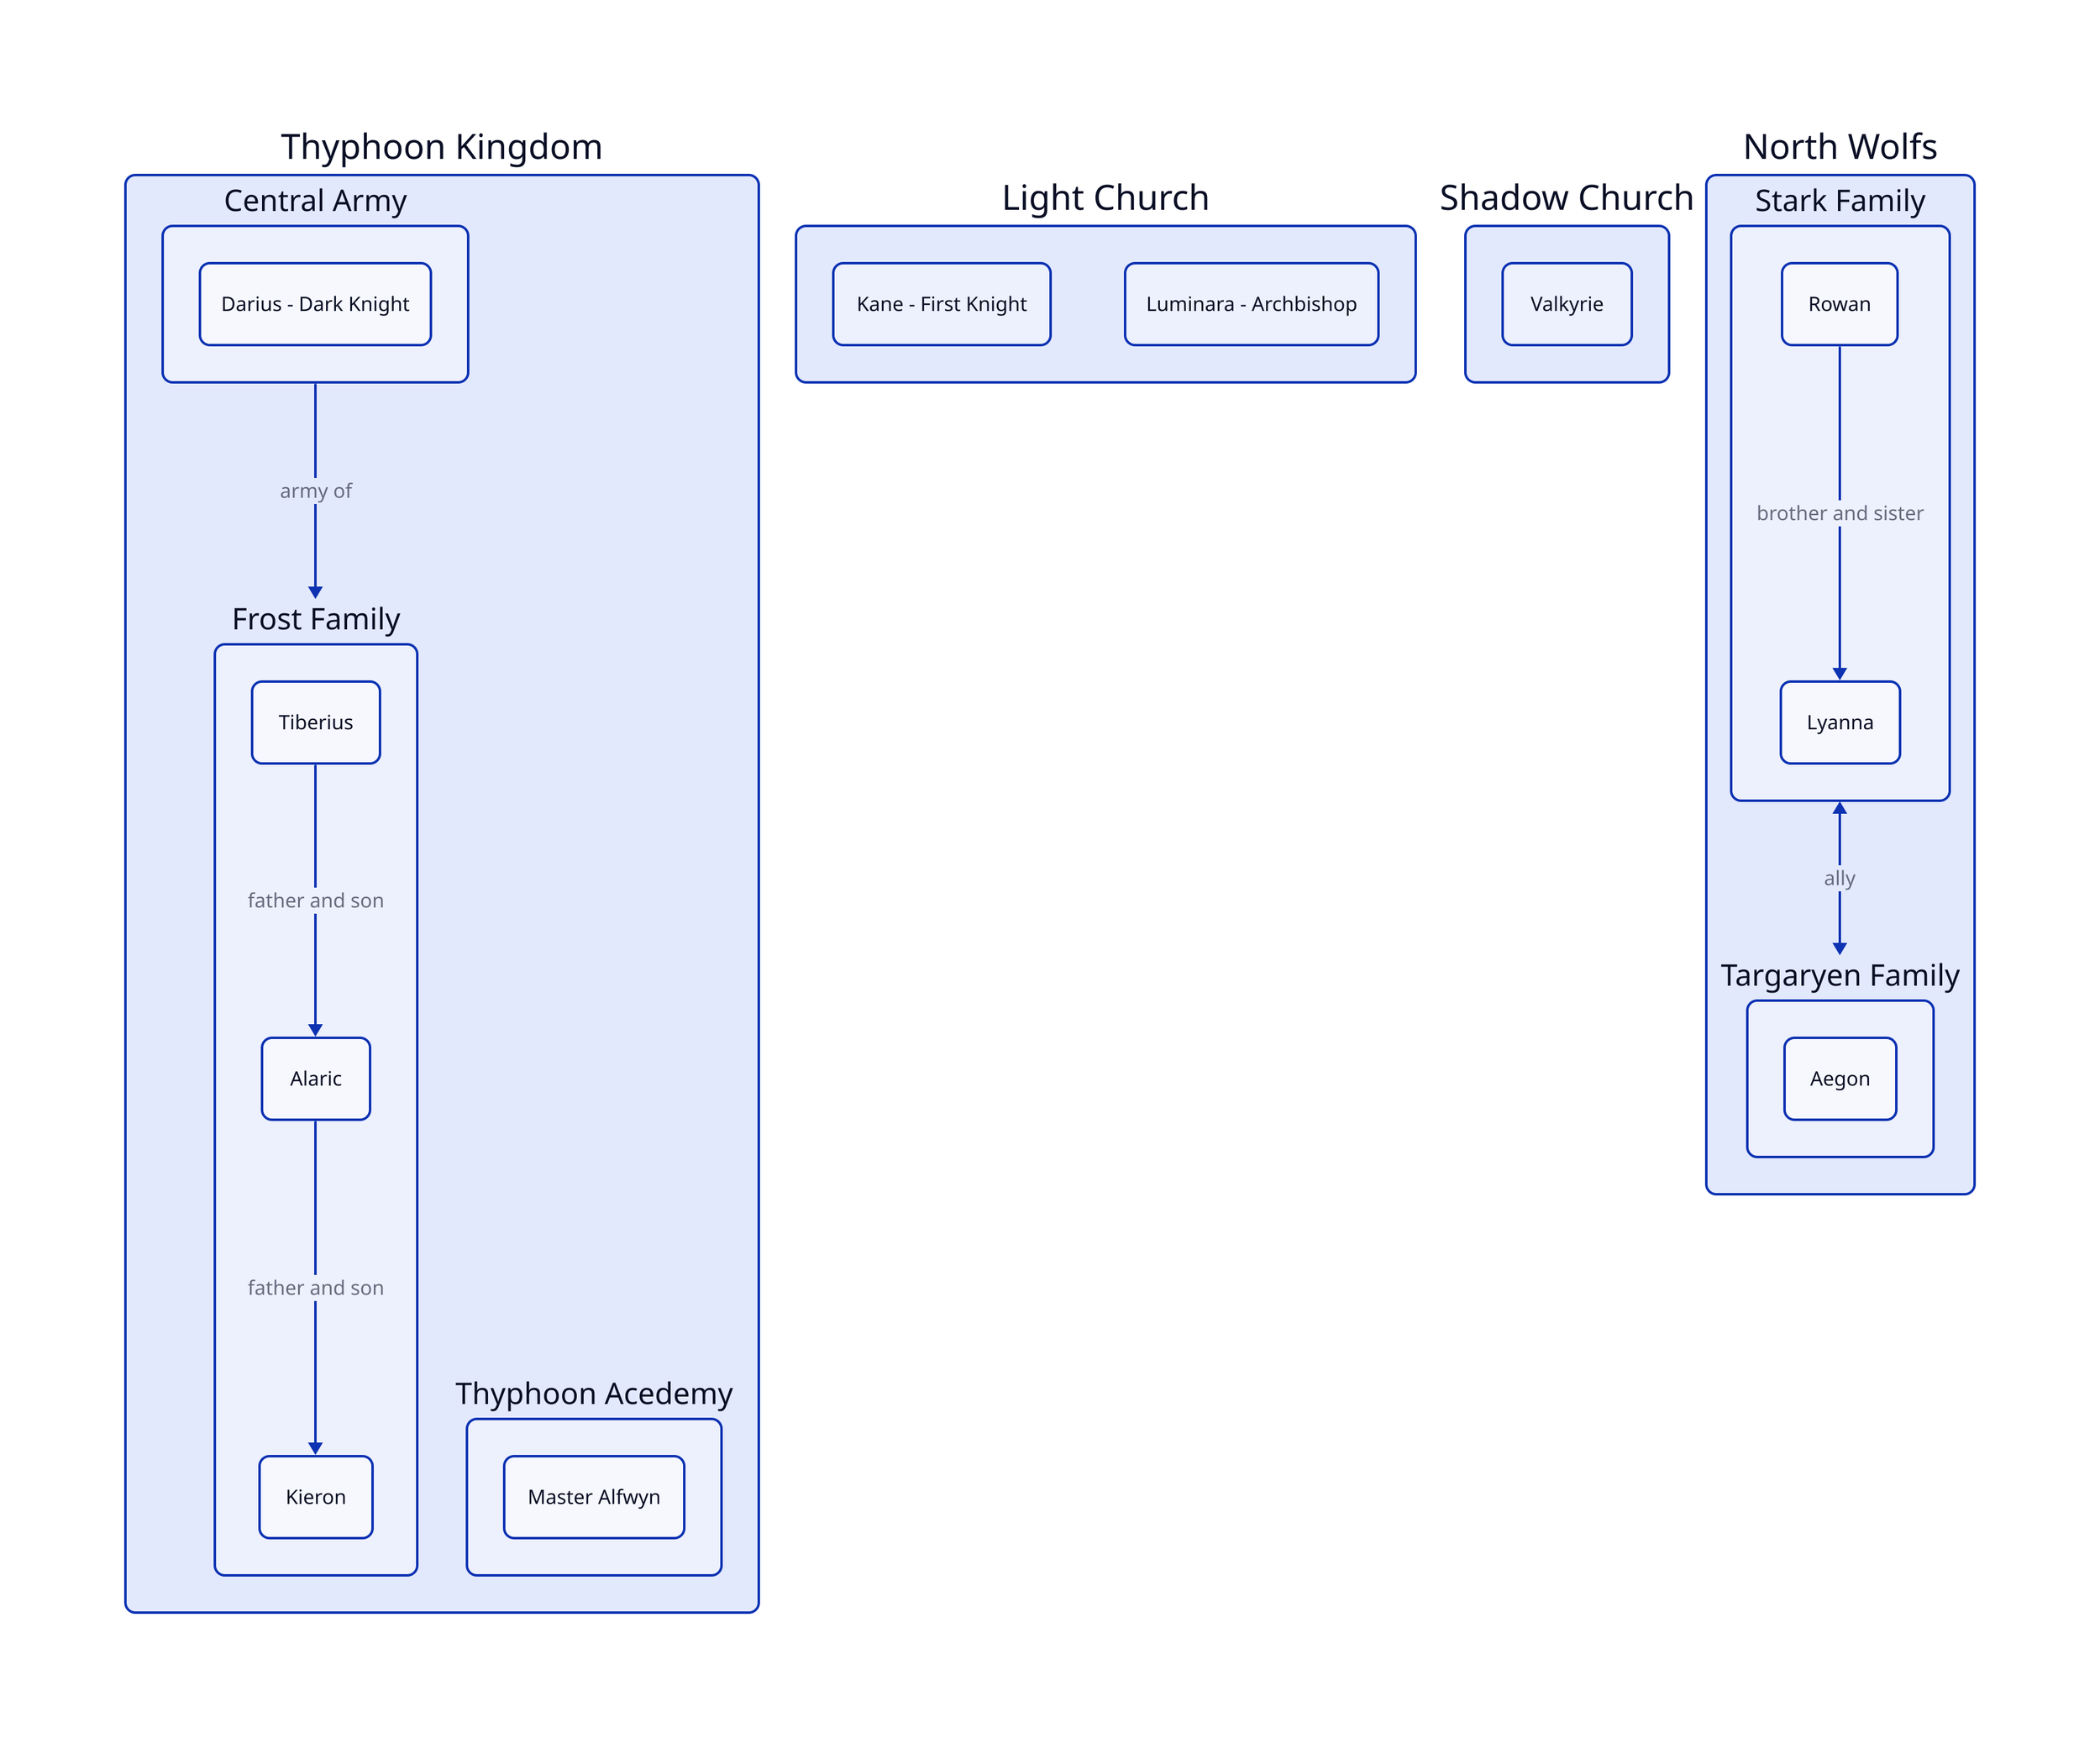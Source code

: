 **: {
  style: {
    border-radius: 8
  }
}

thyphoonKingdom: Thyphoon Kingdom {
  frostFamily: Frost Family {
    Tiberius -> Alaric: father and son
    Alaric -> Kieron: father and son
  }

  thyphoonAcedemy: Thyphoon Acedemy {
    Alfwyn: Master Alfwyn
  }

  centralArmy: Central Army {
    Darius: Darius - Dark Knight
  }

  centralArmy -> frostFamily: army of
}

northWolfs: North Wolfs {
  starkFamily: Stark Family {
    Rowan -> Lyanna: brother and sister
  }

  targaryenFamily: Targaryen Family {
    Aegon
  }

  starkFamily <-> targaryenFamily: ally
}

lightChurch: Light Church {
  DominicKane: Kane - First Knight
  Luminara: Luminara - Archbishop
}

shadowChurch: Shadow Church {
  Valkyrie
}
